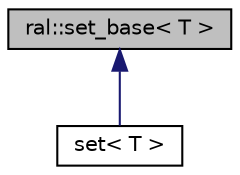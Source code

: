 digraph "ral::set_base&lt; T &gt;"
{
 // LATEX_PDF_SIZE
  edge [fontname="Helvetica",fontsize="10",labelfontname="Helvetica",labelfontsize="10"];
  node [fontname="Helvetica",fontsize="10",shape=record];
  Node1 [label="ral::set_base\< T \>",height=0.2,width=0.4,color="black", fillcolor="grey75", style="filled", fontcolor="black",tooltip="Базовый класс для реализации множества"];
  Node1 -> Node2 [dir="back",color="midnightblue",fontsize="10",style="solid",fontname="Helvetica"];
  Node2 [label="set\< T \>",height=0.2,width=0.4,color="black", fillcolor="white", style="filled",URL="$classset.html",tooltip="Класс множества, меняющий свою внутреннюю структуру"];
}
